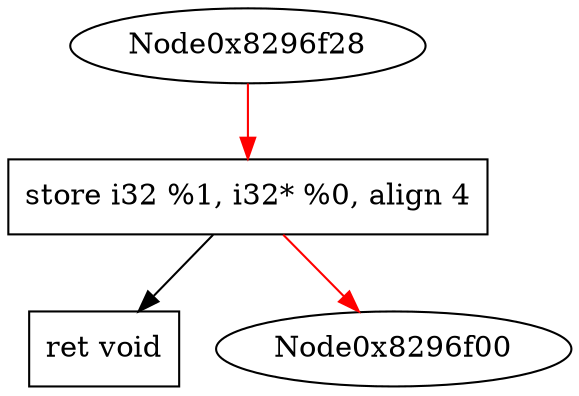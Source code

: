 digraph "DFG for '_ssdm_op_Write.ap_auto.i32P0A' function" {
	Node0x823d730[shape=record, label="  store i32 %1, i32* %0, align 4"];
	Node0x8298af0[shape=record, label="  ret void"];
	Node0x823d730 -> Node0x8298af0
edge [color=red]
	Node0x8296f28 -> Node0x823d730
	Node0x823d730 -> Node0x8296f00
}
